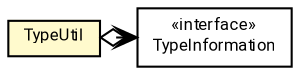 #!/usr/local/bin/dot
#
# Class diagram 
# Generated by UMLGraph version R5_7_2-60-g0e99a6 (http://www.spinellis.gr/umlgraph/)
#

digraph G {
	graph [fontnames="svg"]
	edge [fontname="Roboto",fontsize=7,labelfontname="Roboto",labelfontsize=7,color="black"];
	node [fontname="Roboto",fontcolor="black",fontsize=8,shape=plaintext,margin=0,width=0,height=0];
	nodesep=0.15;
	ranksep=0.25;
	rankdir=LR;
	// de.lmu.ifi.dbs.elki.data.type.TypeInformation
	c10439598 [label=<<table title="de.lmu.ifi.dbs.elki.data.type.TypeInformation" border="0" cellborder="1" cellspacing="0" cellpadding="2" href="TypeInformation.html" target="_parent">
		<tr><td><table border="0" cellspacing="0" cellpadding="1">
		<tr><td align="center" balign="center"> &#171;interface&#187; </td></tr>
		<tr><td align="center" balign="center"> <font face="Roboto">TypeInformation</font> </td></tr>
		</table></td></tr>
		</table>>, URL="TypeInformation.html"];
	// de.lmu.ifi.dbs.elki.data.type.TypeUtil
	c10439677 [label=<<table title="de.lmu.ifi.dbs.elki.data.type.TypeUtil" border="0" cellborder="1" cellspacing="0" cellpadding="2" bgcolor="lemonChiffon" href="TypeUtil.html" target="_parent">
		<tr><td><table border="0" cellspacing="0" cellpadding="1">
		<tr><td align="center" balign="center"> <font face="Roboto">TypeUtil</font> </td></tr>
		</table></td></tr>
		</table>>, URL="TypeUtil.html"];
	// de.lmu.ifi.dbs.elki.data.type.TypeUtil navhas de.lmu.ifi.dbs.elki.data.type.TypeInformation
	c10439677 -> c10439598 [arrowhead=open,arrowtail=ediamond,dir=both,weight=3];
}

